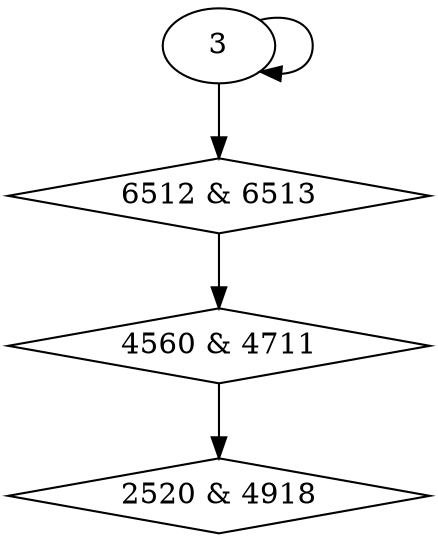 digraph {
0 [label = "2520 & 4918", shape = diamond];
1 [label = "4560 & 4711", shape = diamond];
2 [label = "6512 & 6513", shape = diamond];
1 -> 0;
2 -> 1;
3 -> 2;
3 -> 3;
}

